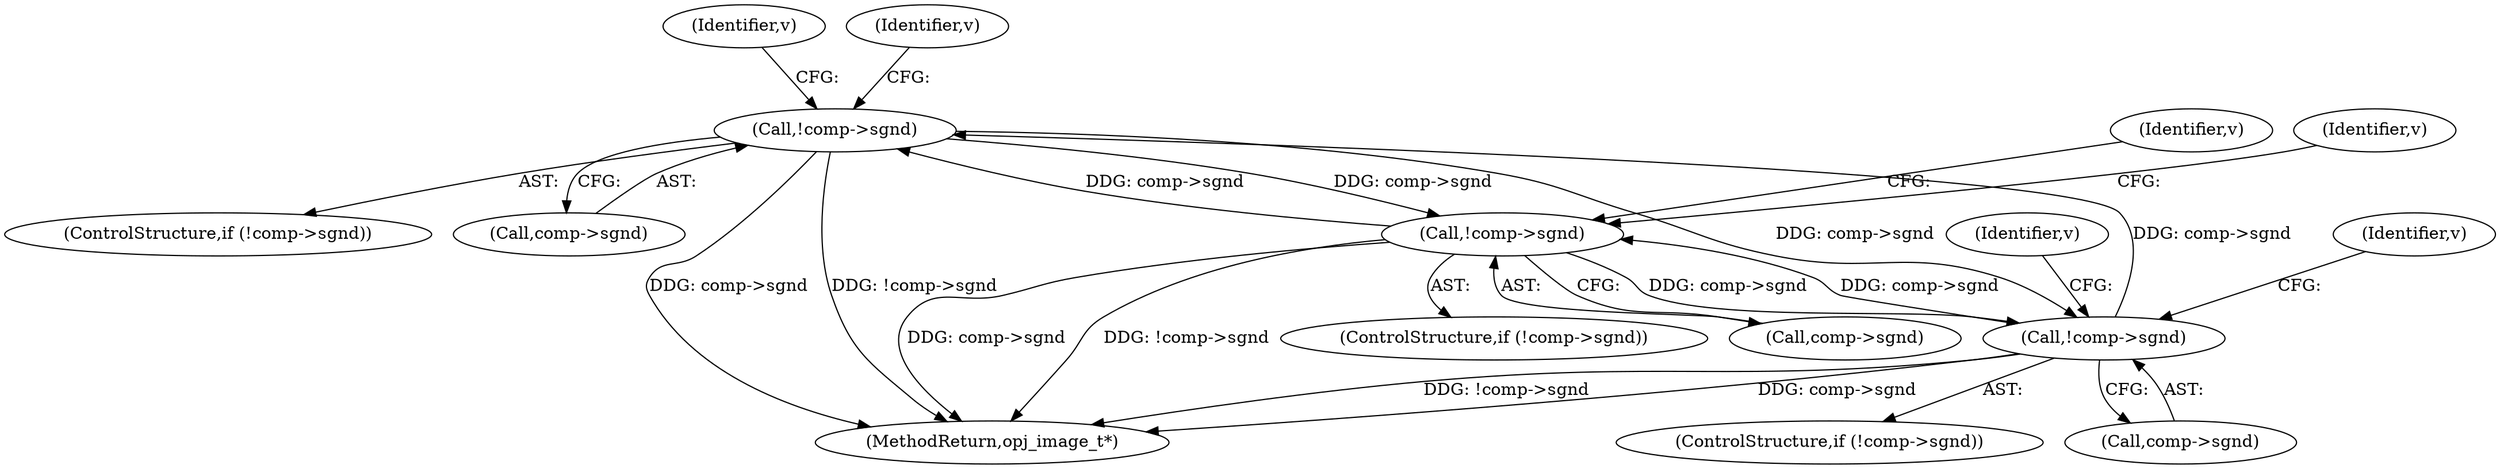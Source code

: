 digraph "0_openjpeg_e5285319229a5d77bf316bb0d3a6cbd3cb8666d9@pointer" {
"1000593" [label="(Call,!comp->sgnd)"];
"1000567" [label="(Call,!comp->sgnd)"];
"1000615" [label="(Call,!comp->sgnd)"];
"1000593" [label="(Call,!comp->sgnd)"];
"1000665" [label="(MethodReturn,opj_image_t*)"];
"1000599" [label="(Identifier,v)"];
"1000592" [label="(ControlStructure,if (!comp->sgnd))"];
"1000566" [label="(ControlStructure,if (!comp->sgnd))"];
"1000573" [label="(Identifier,v)"];
"1000606" [label="(Identifier,v)"];
"1000568" [label="(Call,comp->sgnd)"];
"1000614" [label="(ControlStructure,if (!comp->sgnd))"];
"1000593" [label="(Call,!comp->sgnd)"];
"1000579" [label="(Identifier,v)"];
"1000630" [label="(Identifier,v)"];
"1000594" [label="(Call,comp->sgnd)"];
"1000615" [label="(Call,!comp->sgnd)"];
"1000621" [label="(Identifier,v)"];
"1000616" [label="(Call,comp->sgnd)"];
"1000567" [label="(Call,!comp->sgnd)"];
"1000593" -> "1000592"  [label="AST: "];
"1000593" -> "1000594"  [label="CFG: "];
"1000594" -> "1000593"  [label="AST: "];
"1000599" -> "1000593"  [label="CFG: "];
"1000606" -> "1000593"  [label="CFG: "];
"1000593" -> "1000665"  [label="DDG: comp->sgnd"];
"1000593" -> "1000665"  [label="DDG: !comp->sgnd"];
"1000593" -> "1000567"  [label="DDG: comp->sgnd"];
"1000567" -> "1000593"  [label="DDG: comp->sgnd"];
"1000615" -> "1000593"  [label="DDG: comp->sgnd"];
"1000593" -> "1000615"  [label="DDG: comp->sgnd"];
"1000567" -> "1000566"  [label="AST: "];
"1000567" -> "1000568"  [label="CFG: "];
"1000568" -> "1000567"  [label="AST: "];
"1000573" -> "1000567"  [label="CFG: "];
"1000579" -> "1000567"  [label="CFG: "];
"1000567" -> "1000665"  [label="DDG: comp->sgnd"];
"1000567" -> "1000665"  [label="DDG: !comp->sgnd"];
"1000615" -> "1000567"  [label="DDG: comp->sgnd"];
"1000567" -> "1000615"  [label="DDG: comp->sgnd"];
"1000615" -> "1000614"  [label="AST: "];
"1000615" -> "1000616"  [label="CFG: "];
"1000616" -> "1000615"  [label="AST: "];
"1000621" -> "1000615"  [label="CFG: "];
"1000630" -> "1000615"  [label="CFG: "];
"1000615" -> "1000665"  [label="DDG: comp->sgnd"];
"1000615" -> "1000665"  [label="DDG: !comp->sgnd"];
}
